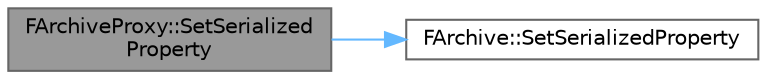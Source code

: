 digraph "FArchiveProxy::SetSerializedProperty"
{
 // INTERACTIVE_SVG=YES
 // LATEX_PDF_SIZE
  bgcolor="transparent";
  edge [fontname=Helvetica,fontsize=10,labelfontname=Helvetica,labelfontsize=10];
  node [fontname=Helvetica,fontsize=10,shape=box,height=0.2,width=0.4];
  rankdir="LR";
  Node1 [id="Node000001",label="FArchiveProxy::SetSerialized\lProperty",height=0.2,width=0.4,color="gray40", fillcolor="grey60", style="filled", fontcolor="black",tooltip="Overrides the property that is currently being serialized."];
  Node1 -> Node2 [id="edge1_Node000001_Node000002",color="steelblue1",style="solid",tooltip=" "];
  Node2 [id="Node000002",label="FArchive::SetSerializedProperty",height=0.2,width=0.4,color="grey40", fillcolor="white", style="filled",URL="$d0/df8/classFArchive.html#adb8bba18ac58c939a9a06e97aaaf3ad1",tooltip="Overrides the property that is currently being serialized."];
}
